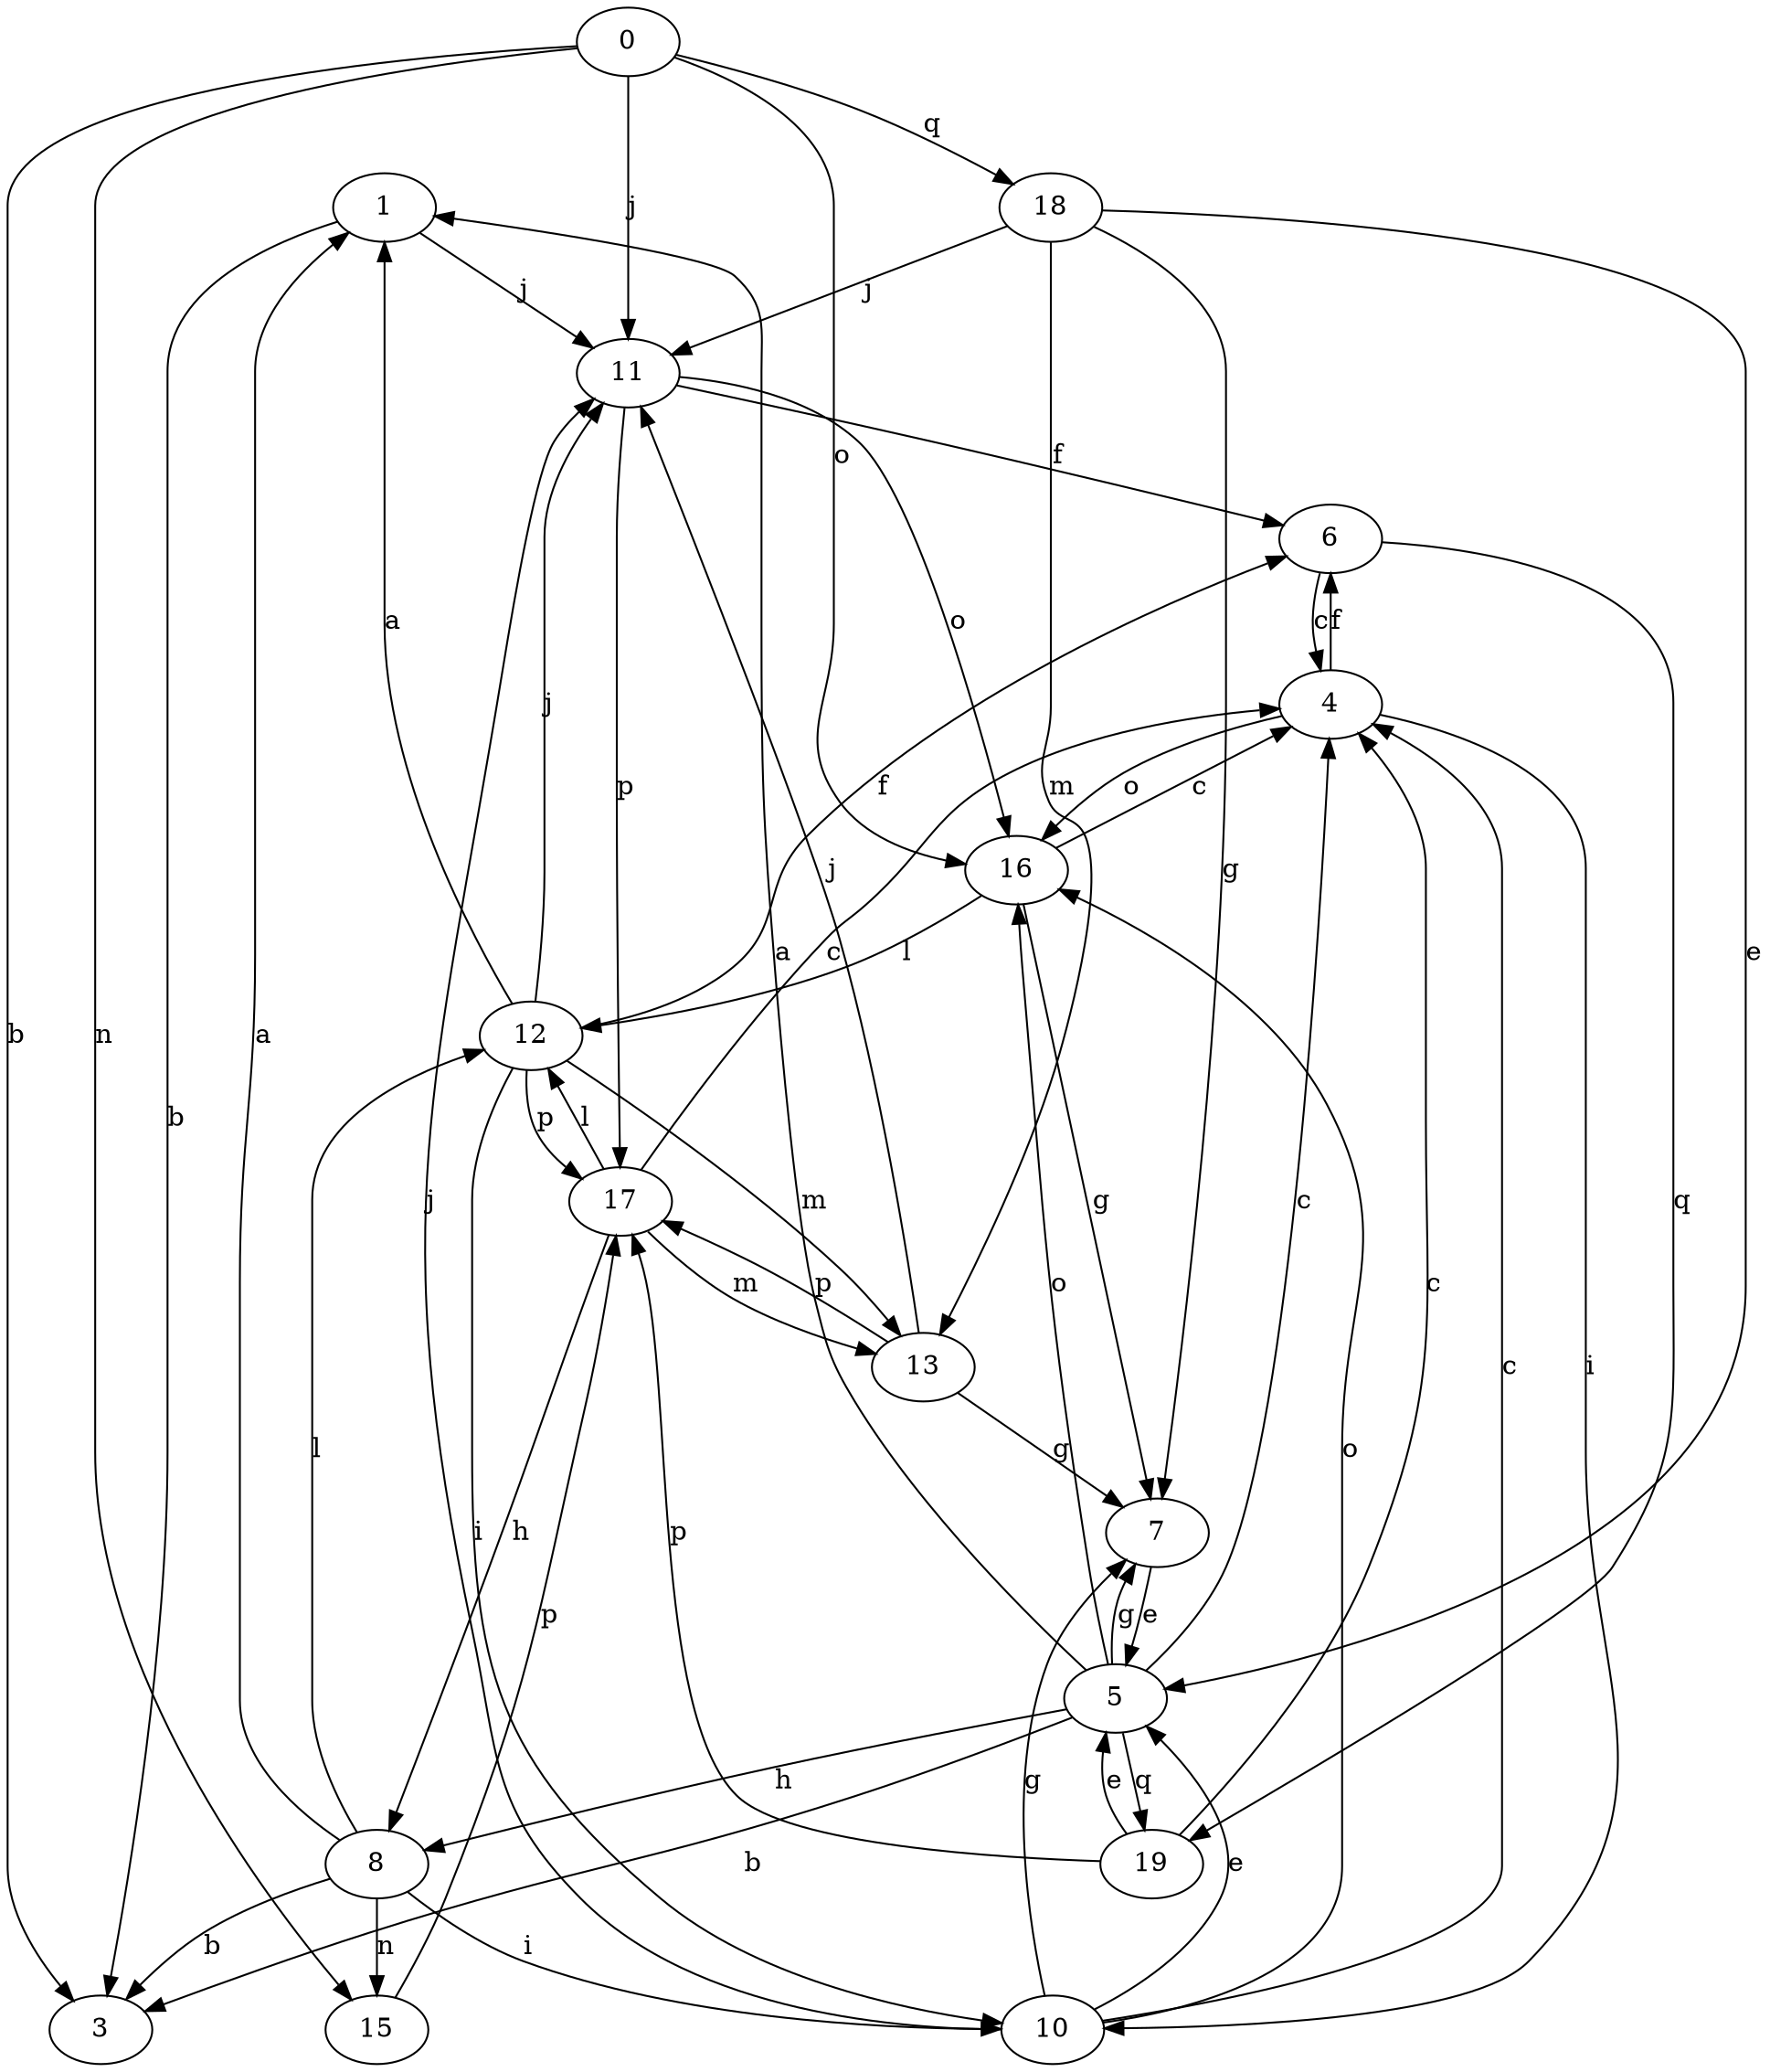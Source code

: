 strict digraph  {
1;
3;
4;
5;
6;
7;
8;
10;
11;
12;
13;
15;
16;
0;
17;
18;
19;
1 -> 3  [label=b];
1 -> 11  [label=j];
4 -> 6  [label=f];
4 -> 10  [label=i];
4 -> 16  [label=o];
5 -> 1  [label=a];
5 -> 3  [label=b];
5 -> 4  [label=c];
5 -> 7  [label=g];
5 -> 8  [label=h];
5 -> 16  [label=o];
5 -> 19  [label=q];
6 -> 4  [label=c];
6 -> 19  [label=q];
7 -> 5  [label=e];
8 -> 1  [label=a];
8 -> 3  [label=b];
8 -> 10  [label=i];
8 -> 12  [label=l];
8 -> 15  [label=n];
10 -> 4  [label=c];
10 -> 5  [label=e];
10 -> 7  [label=g];
10 -> 11  [label=j];
10 -> 16  [label=o];
11 -> 6  [label=f];
11 -> 16  [label=o];
11 -> 17  [label=p];
12 -> 1  [label=a];
12 -> 6  [label=f];
12 -> 10  [label=i];
12 -> 11  [label=j];
12 -> 13  [label=m];
12 -> 17  [label=p];
13 -> 7  [label=g];
13 -> 11  [label=j];
13 -> 17  [label=p];
15 -> 17  [label=p];
16 -> 4  [label=c];
16 -> 7  [label=g];
16 -> 12  [label=l];
0 -> 3  [label=b];
0 -> 11  [label=j];
0 -> 15  [label=n];
0 -> 16  [label=o];
0 -> 18  [label=q];
17 -> 4  [label=c];
17 -> 8  [label=h];
17 -> 12  [label=l];
17 -> 13  [label=m];
18 -> 5  [label=e];
18 -> 7  [label=g];
18 -> 11  [label=j];
18 -> 13  [label=m];
19 -> 4  [label=c];
19 -> 5  [label=e];
19 -> 17  [label=p];
}
